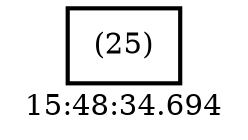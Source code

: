 digraph  g{ graph[label = "15:48:34.694"]
node [shape=rectangle, color=black, fontcolor=black, style=bold] edge [color=black] 0 [label="(25)"] ; 
}

